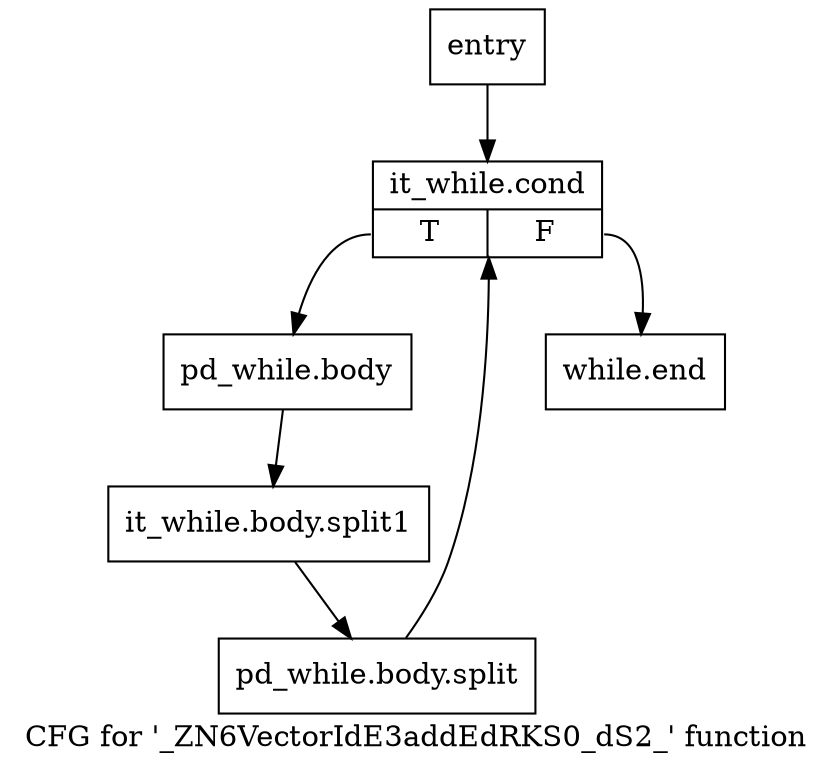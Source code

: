 digraph "CFG for '_ZN6VectorIdE3addEdRKS0_dS2_' function" {
	label="CFG for '_ZN6VectorIdE3addEdRKS0_dS2_' function";

	Node0x850b8e0 [shape=record,label="{entry}"];
	Node0x850b8e0 -> Node0x850b930;
	Node0x850b930 [shape=record,label="{it_while.cond|{<s0>T|<s1>F}}"];
	Node0x850b930:s0 -> Node0x850b980;
	Node0x850b930:s1 -> Node0x850b9d0;
	Node0x850b980 [shape=record,label="{pd_while.body}"];
	Node0x850b980 -> Node0xc717c70;
	Node0xc717c70 [shape=record,label="{it_while.body.split1}"];
	Node0xc717c70 -> Node0xc715e10;
	Node0xc715e10 [shape=record,label="{pd_while.body.split}"];
	Node0xc715e10 -> Node0x850b930;
	Node0x850b9d0 [shape=record,label="{while.end}"];
}
